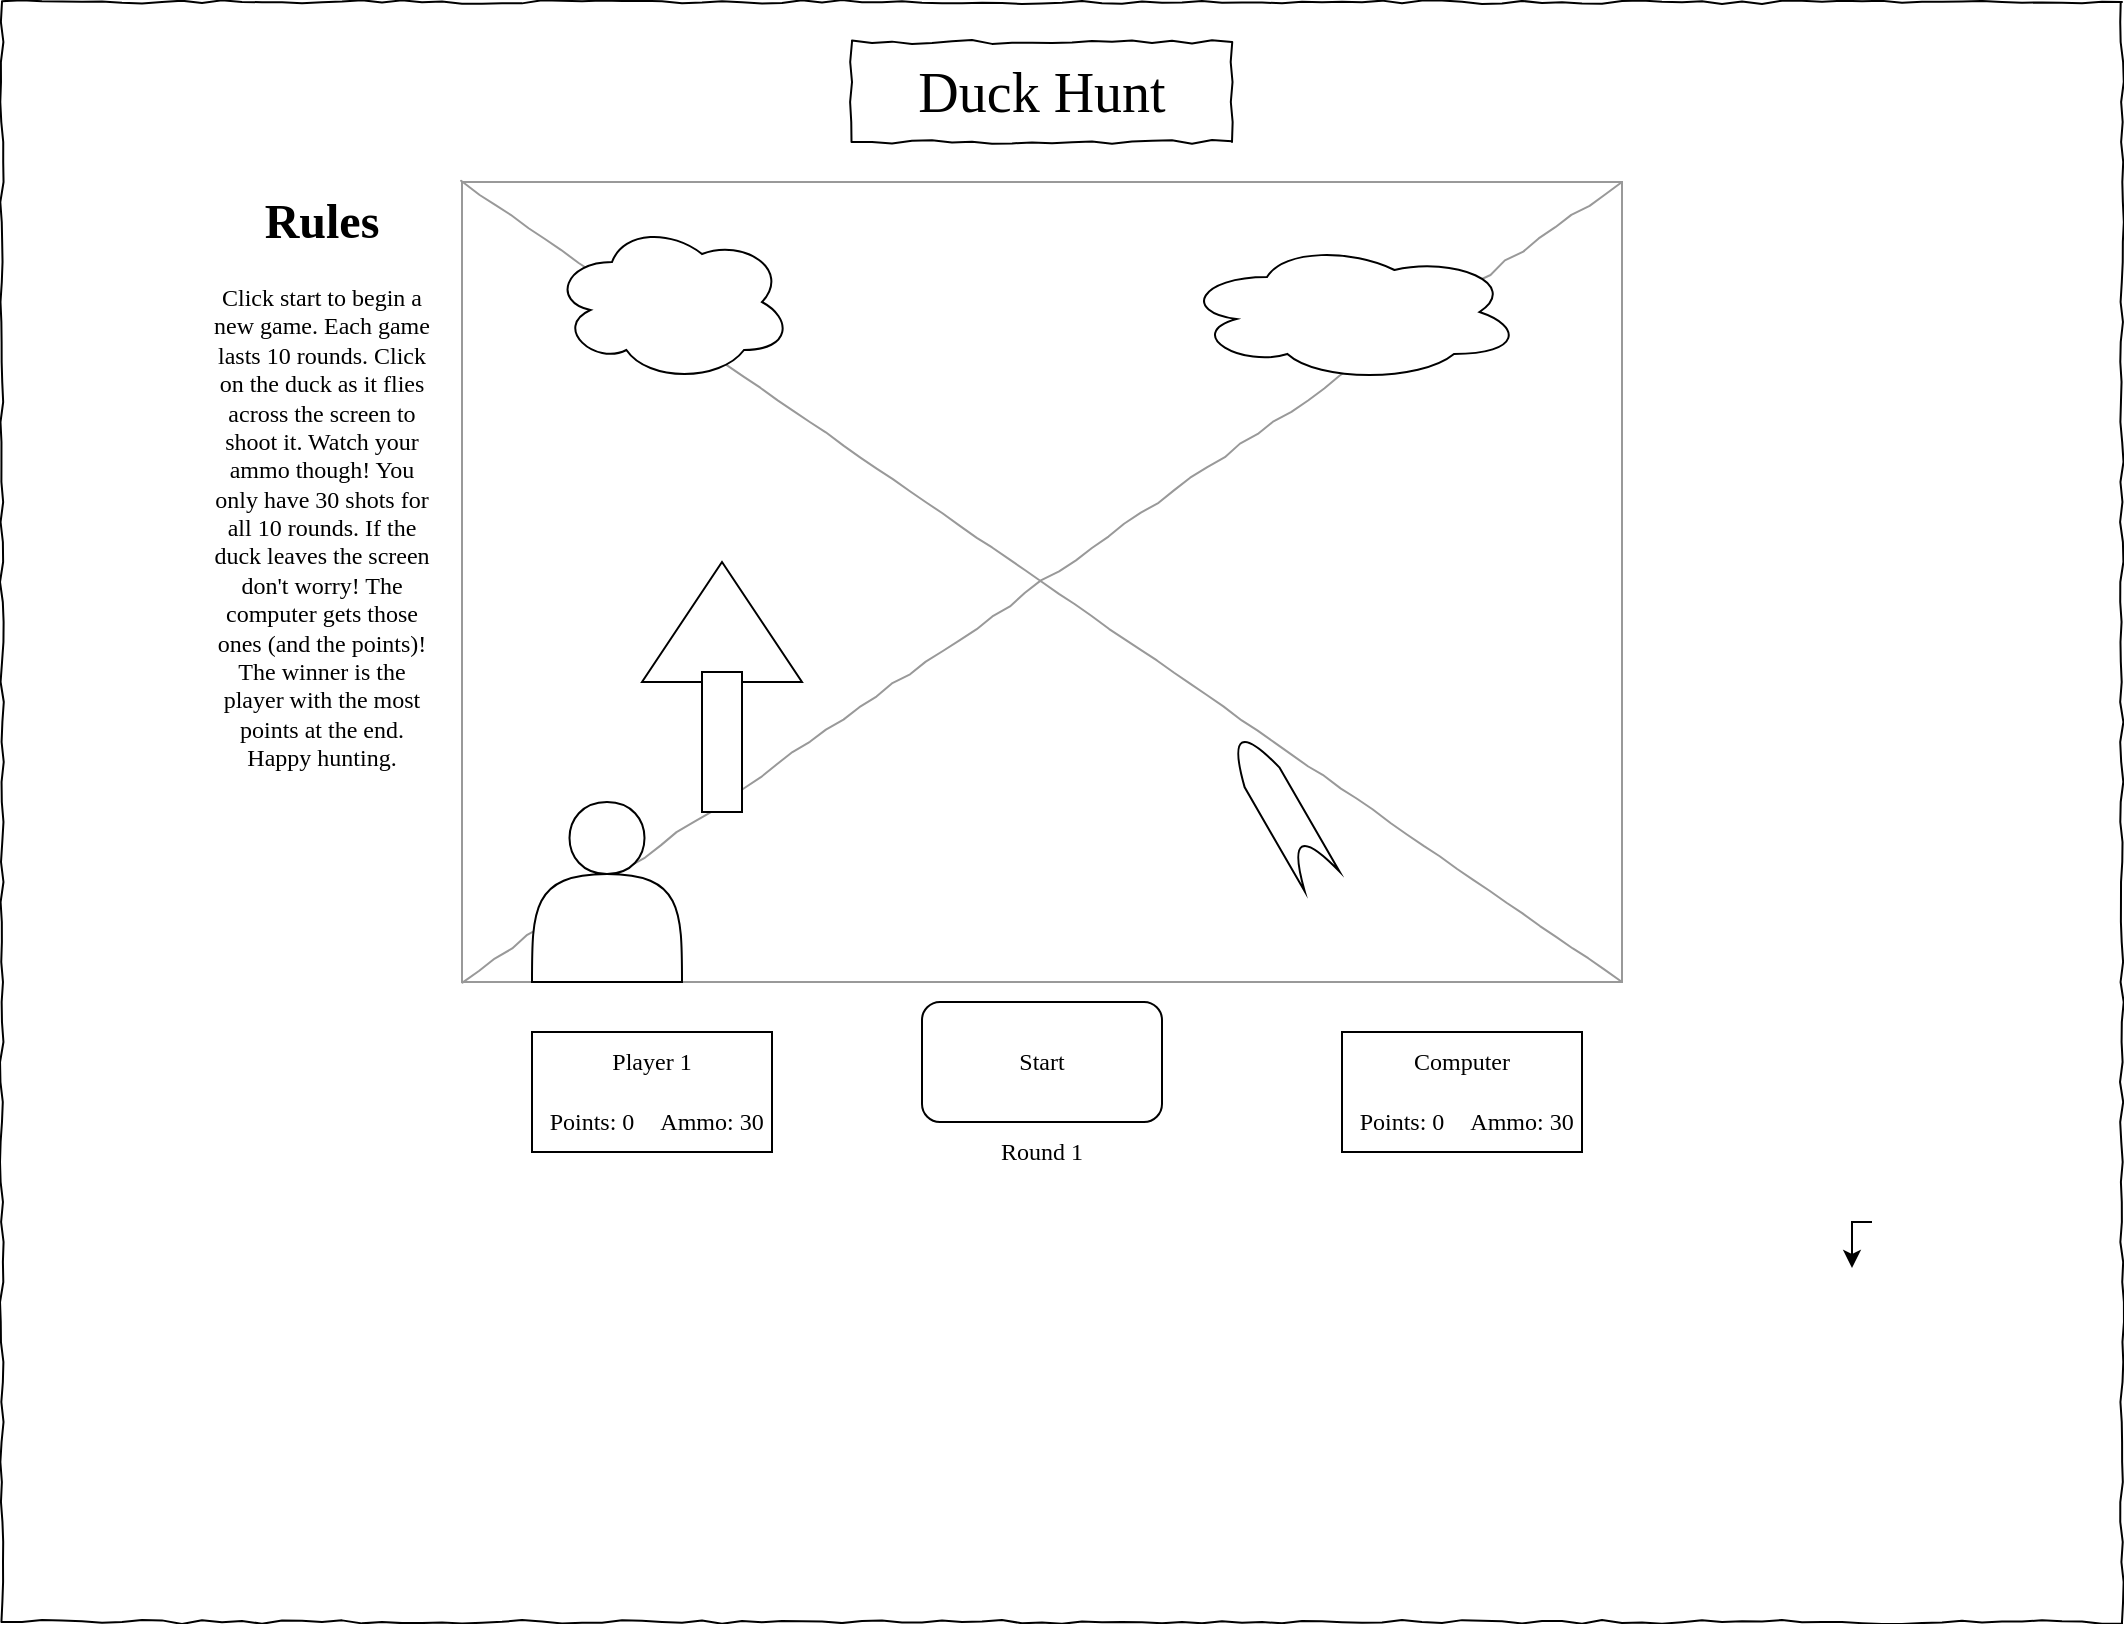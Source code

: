 <mxfile version="17.5.0" type="github">
  <diagram name="Page-1" id="03018318-947c-dd8e-b7a3-06fadd420f32">
    <mxGraphModel dx="783" dy="536" grid="1" gridSize="10" guides="1" tooltips="1" connect="1" arrows="1" fold="1" page="1" pageScale="1" pageWidth="1100" pageHeight="850" background="none" math="0" shadow="0">
      <root>
        <mxCell id="0" />
        <mxCell id="1" parent="0" />
        <mxCell id="677b7b8949515195-1" value="" style="whiteSpace=wrap;html=1;rounded=0;shadow=0;labelBackgroundColor=none;strokeColor=#000000;strokeWidth=1;fillColor=none;fontFamily=Verdana;fontSize=12;fontColor=#000000;align=center;comic=1;" parent="1" vertex="1">
          <mxGeometry x="20" y="20" width="1060" height="810" as="geometry" />
        </mxCell>
        <mxCell id="677b7b8949515195-2" value="Duck Hunt" style="whiteSpace=wrap;html=1;rounded=0;shadow=0;labelBackgroundColor=none;strokeWidth=1;fontFamily=Garamond;fontSize=28;align=center;comic=1;" parent="1" vertex="1">
          <mxGeometry x="445" y="40" width="190" height="50" as="geometry" />
        </mxCell>
        <mxCell id="677b7b8949515195-16" value="" style="verticalLabelPosition=bottom;shadow=0;dashed=0;align=center;html=1;verticalAlign=top;strokeWidth=1;shape=mxgraph.mockup.graphics.simpleIcon;strokeColor=#999999;rounded=0;labelBackgroundColor=none;fontFamily=Verdana;fontSize=14;fontColor=#000000;comic=1;" parent="1" vertex="1">
          <mxGeometry x="250" y="110" width="580" height="400" as="geometry" />
        </mxCell>
        <mxCell id="LAOup0nUUW4_yMAqV3xI-1" value="" style="edgeStyle=orthogonalEdgeStyle;rounded=0;orthogonalLoop=1;jettySize=auto;html=1;" edge="1" parent="1">
          <mxGeometry relative="1" as="geometry">
            <mxPoint x="955" y="630" as="sourcePoint" />
            <mxPoint x="945" y="653" as="targetPoint" />
          </mxGeometry>
        </mxCell>
        <mxCell id="LAOup0nUUW4_yMAqV3xI-3" value="" style="triangle;whiteSpace=wrap;html=1;fontFamily=Garamond;rotation=-90;" vertex="1" parent="1">
          <mxGeometry x="350" y="290" width="60" height="80" as="geometry" />
        </mxCell>
        <mxCell id="LAOup0nUUW4_yMAqV3xI-4" value="" style="rounded=0;whiteSpace=wrap;html=1;fontFamily=Garamond;rotation=90;" vertex="1" parent="1">
          <mxGeometry x="345" y="380" width="70" height="20" as="geometry" />
        </mxCell>
        <mxCell id="LAOup0nUUW4_yMAqV3xI-5" value="" style="ellipse;shape=cloud;whiteSpace=wrap;html=1;fontFamily=Garamond;" vertex="1" parent="1">
          <mxGeometry x="295" y="130" width="120" height="80" as="geometry" />
        </mxCell>
        <mxCell id="LAOup0nUUW4_yMAqV3xI-6" value="" style="ellipse;shape=cloud;whiteSpace=wrap;html=1;fontFamily=Garamond;" vertex="1" parent="1">
          <mxGeometry x="610" y="140" width="170" height="70" as="geometry" />
        </mxCell>
        <mxCell id="LAOup0nUUW4_yMAqV3xI-10" value="" style="shape=dataStorage;whiteSpace=wrap;html=1;fixedSize=1;fontFamily=Garamond;rotation=60;" vertex="1" parent="1">
          <mxGeometry x="620" y="415" width="80" height="20" as="geometry" />
        </mxCell>
        <mxCell id="LAOup0nUUW4_yMAqV3xI-11" value="Start" style="rounded=1;whiteSpace=wrap;html=1;fontFamily=Garamond;" vertex="1" parent="1">
          <mxGeometry x="480" y="520" width="120" height="60" as="geometry" />
        </mxCell>
        <mxCell id="LAOup0nUUW4_yMAqV3xI-13" value="&lt;h1&gt;Rules&lt;/h1&gt;&lt;div&gt;Click start to begin a new game. Each game lasts 10 rounds. Click on the duck as it flies across the screen to shoot it. Watch your ammo though! You only have 30 shots for all 10 rounds. If the duck leaves the screen don&#39;t worry! The computer gets those ones (and the points)!&lt;/div&gt;&lt;div&gt;The winner is the player with the most points at the end. Happy hunting.&lt;/div&gt;" style="text;html=1;strokeColor=none;fillColor=none;spacing=5;spacingTop=-20;whiteSpace=wrap;overflow=hidden;rounded=0;fontFamily=Garamond;align=center;" vertex="1" parent="1">
          <mxGeometry x="120" y="110" width="120" height="300" as="geometry" />
        </mxCell>
        <mxCell id="LAOup0nUUW4_yMAqV3xI-14" value="Round 1" style="text;html=1;strokeColor=none;fillColor=none;align=center;verticalAlign=middle;whiteSpace=wrap;rounded=0;fontFamily=Garamond;" vertex="1" parent="1">
          <mxGeometry x="510" y="580" width="60" height="30" as="geometry" />
        </mxCell>
        <mxCell id="LAOup0nUUW4_yMAqV3xI-15" value="" style="rounded=0;whiteSpace=wrap;html=1;fontFamily=Garamond;" vertex="1" parent="1">
          <mxGeometry x="285" y="535" width="120" height="60" as="geometry" />
        </mxCell>
        <mxCell id="LAOup0nUUW4_yMAqV3xI-16" value="" style="rounded=0;whiteSpace=wrap;html=1;fontFamily=Garamond;" vertex="1" parent="1">
          <mxGeometry x="690" y="535" width="120" height="60" as="geometry" />
        </mxCell>
        <mxCell id="LAOup0nUUW4_yMAqV3xI-17" value="Player 1" style="text;html=1;strokeColor=none;fillColor=none;align=center;verticalAlign=middle;whiteSpace=wrap;rounded=0;fontFamily=Garamond;" vertex="1" parent="1">
          <mxGeometry x="315" y="535" width="60" height="30" as="geometry" />
        </mxCell>
        <mxCell id="LAOup0nUUW4_yMAqV3xI-19" value="Points: 0" style="text;html=1;strokeColor=none;fillColor=none;align=center;verticalAlign=middle;whiteSpace=wrap;rounded=0;fontFamily=Garamond;" vertex="1" parent="1">
          <mxGeometry x="285" y="565" width="60" height="30" as="geometry" />
        </mxCell>
        <mxCell id="LAOup0nUUW4_yMAqV3xI-20" value="Ammo: 30" style="text;html=1;strokeColor=none;fillColor=none;align=center;verticalAlign=middle;whiteSpace=wrap;rounded=0;fontFamily=Garamond;" vertex="1" parent="1">
          <mxGeometry x="345" y="565" width="60" height="30" as="geometry" />
        </mxCell>
        <mxCell id="LAOup0nUUW4_yMAqV3xI-21" value="Computer" style="text;html=1;strokeColor=none;fillColor=none;align=center;verticalAlign=middle;whiteSpace=wrap;rounded=0;fontFamily=Garamond;" vertex="1" parent="1">
          <mxGeometry x="720" y="535" width="60" height="30" as="geometry" />
        </mxCell>
        <mxCell id="LAOup0nUUW4_yMAqV3xI-24" value="Points: 0" style="text;html=1;strokeColor=none;fillColor=none;align=center;verticalAlign=middle;whiteSpace=wrap;rounded=0;fontFamily=Garamond;" vertex="1" parent="1">
          <mxGeometry x="690" y="565" width="60" height="30" as="geometry" />
        </mxCell>
        <mxCell id="LAOup0nUUW4_yMAqV3xI-25" value="Ammo: 30" style="text;html=1;strokeColor=none;fillColor=none;align=center;verticalAlign=middle;whiteSpace=wrap;rounded=0;fontFamily=Garamond;" vertex="1" parent="1">
          <mxGeometry x="750" y="565" width="60" height="30" as="geometry" />
        </mxCell>
        <mxCell id="LAOup0nUUW4_yMAqV3xI-26" value="" style="shape=actor;whiteSpace=wrap;html=1;fontFamily=Garamond;" vertex="1" parent="1">
          <mxGeometry x="285" y="420" width="75" height="90" as="geometry" />
        </mxCell>
      </root>
    </mxGraphModel>
  </diagram>
</mxfile>
